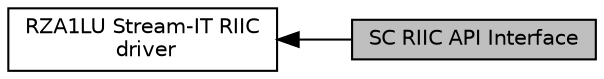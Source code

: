 digraph "SC RIIC API Interface"
{
  edge [fontname="Helvetica",fontsize="10",labelfontname="Helvetica",labelfontsize="10"];
  node [fontname="Helvetica",fontsize="10",shape=box];
  rankdir=LR;
  Node1 [label="SC RIIC API Interface",height=0.2,width=0.4,color="black", fillcolor="grey75", style="filled", fontcolor="black",tooltip="Interface between Smart Configurator and the RIIC module."];
  Node2 [label="RZA1LU Stream-IT RIIC\l driver",height=0.2,width=0.4,color="black", fillcolor="white", style="filled",URL="$d4/dbd/group__SSGSTARC__56__RIIC__API.html",tooltip="This interface provides access to the RIIC peripheral on the RZA1LU Stream-IT board...."];
  Node2->Node1 [shape=plaintext, dir="back", style="solid"];
}
